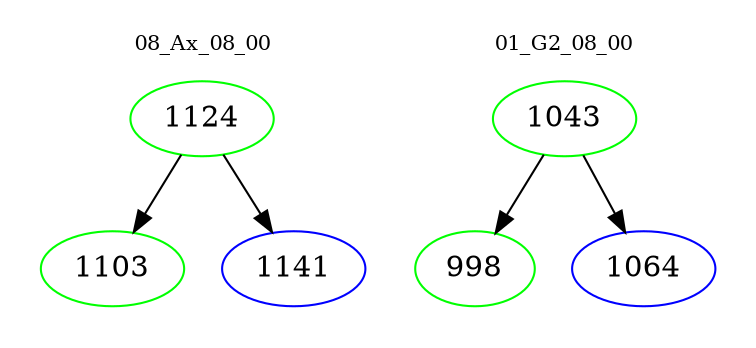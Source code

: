 digraph{
subgraph cluster_0 {
color = white
label = "08_Ax_08_00";
fontsize=10;
T0_1124 [label="1124", color="green"]
T0_1124 -> T0_1103 [color="black"]
T0_1103 [label="1103", color="green"]
T0_1124 -> T0_1141 [color="black"]
T0_1141 [label="1141", color="blue"]
}
subgraph cluster_1 {
color = white
label = "01_G2_08_00";
fontsize=10;
T1_1043 [label="1043", color="green"]
T1_1043 -> T1_998 [color="black"]
T1_998 [label="998", color="green"]
T1_1043 -> T1_1064 [color="black"]
T1_1064 [label="1064", color="blue"]
}
}
